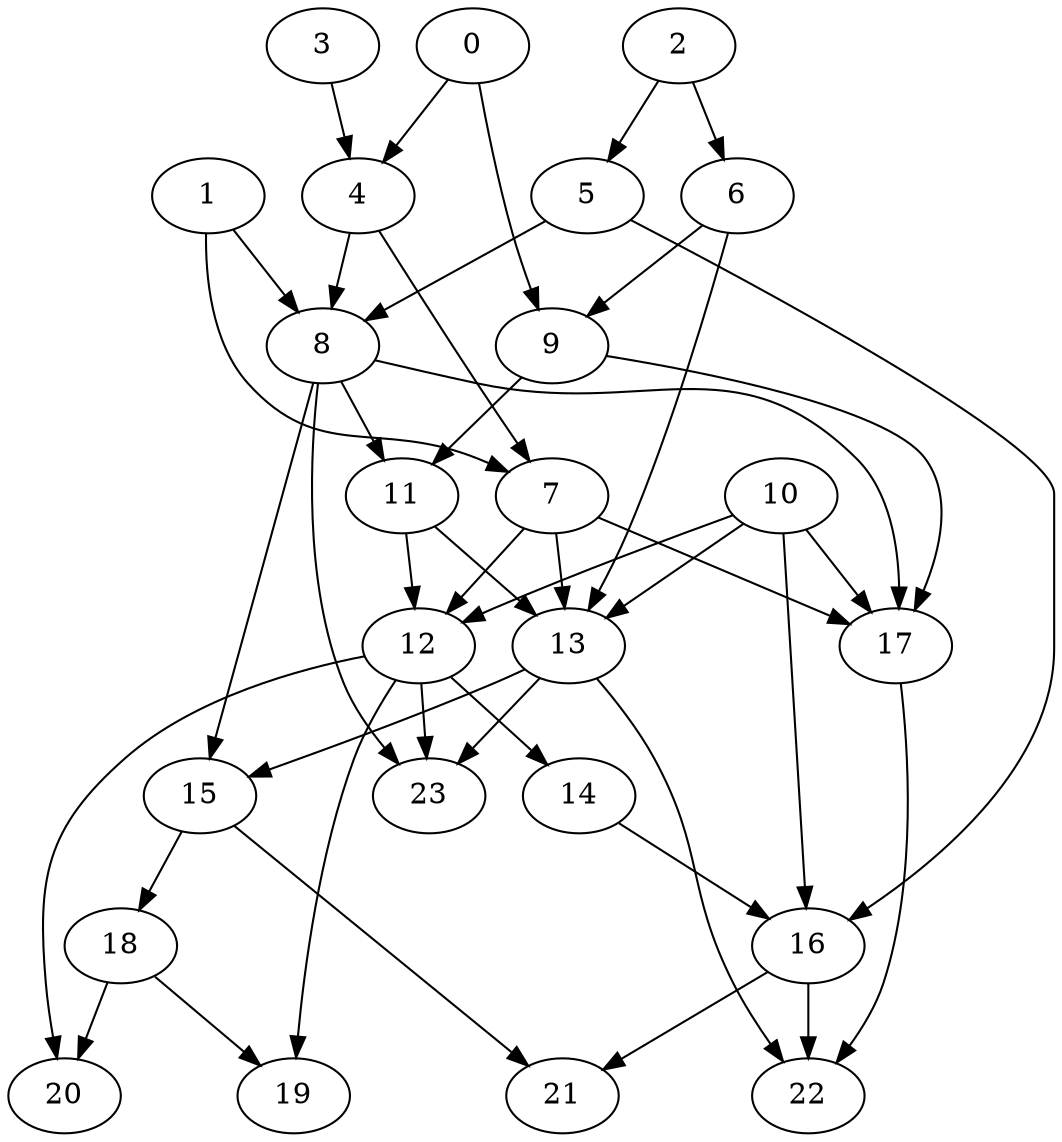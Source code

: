 digraph {
    15 -> 21;
    7 -> 17;
    3 -> 4;
    18 -> 20;
    12 -> 19;
    14 -> 16;
    5 -> 16;
    9 -> 11;
    9 -> 17;
    8 -> 15;
    10 -> 12;
    2 -> 5;
    13 -> 23;
    16 -> 22;
    18 -> 19;
    7 -> 13;
    4 -> 8;
    6 -> 9;
    8 -> 11;
    0 -> 4;
    8 -> 17;
    8 -> 23;
    11 -> 13;
    1 -> 8;
    10 -> 17;
    6 -> 13;
    7 -> 12;
    16 -> 21;
    13 -> 22;
    4 -> 7;
    12 -> 14;
    12 -> 23;
    12 -> 20;
    5 -> 8;
    0 -> 9;
    10 -> 13;
    17 -> 22;
    11 -> 12;
    1 -> 7;
    10 -> 16;
    2 -> 6;
    13 -> 15;
    15 -> 18;
}